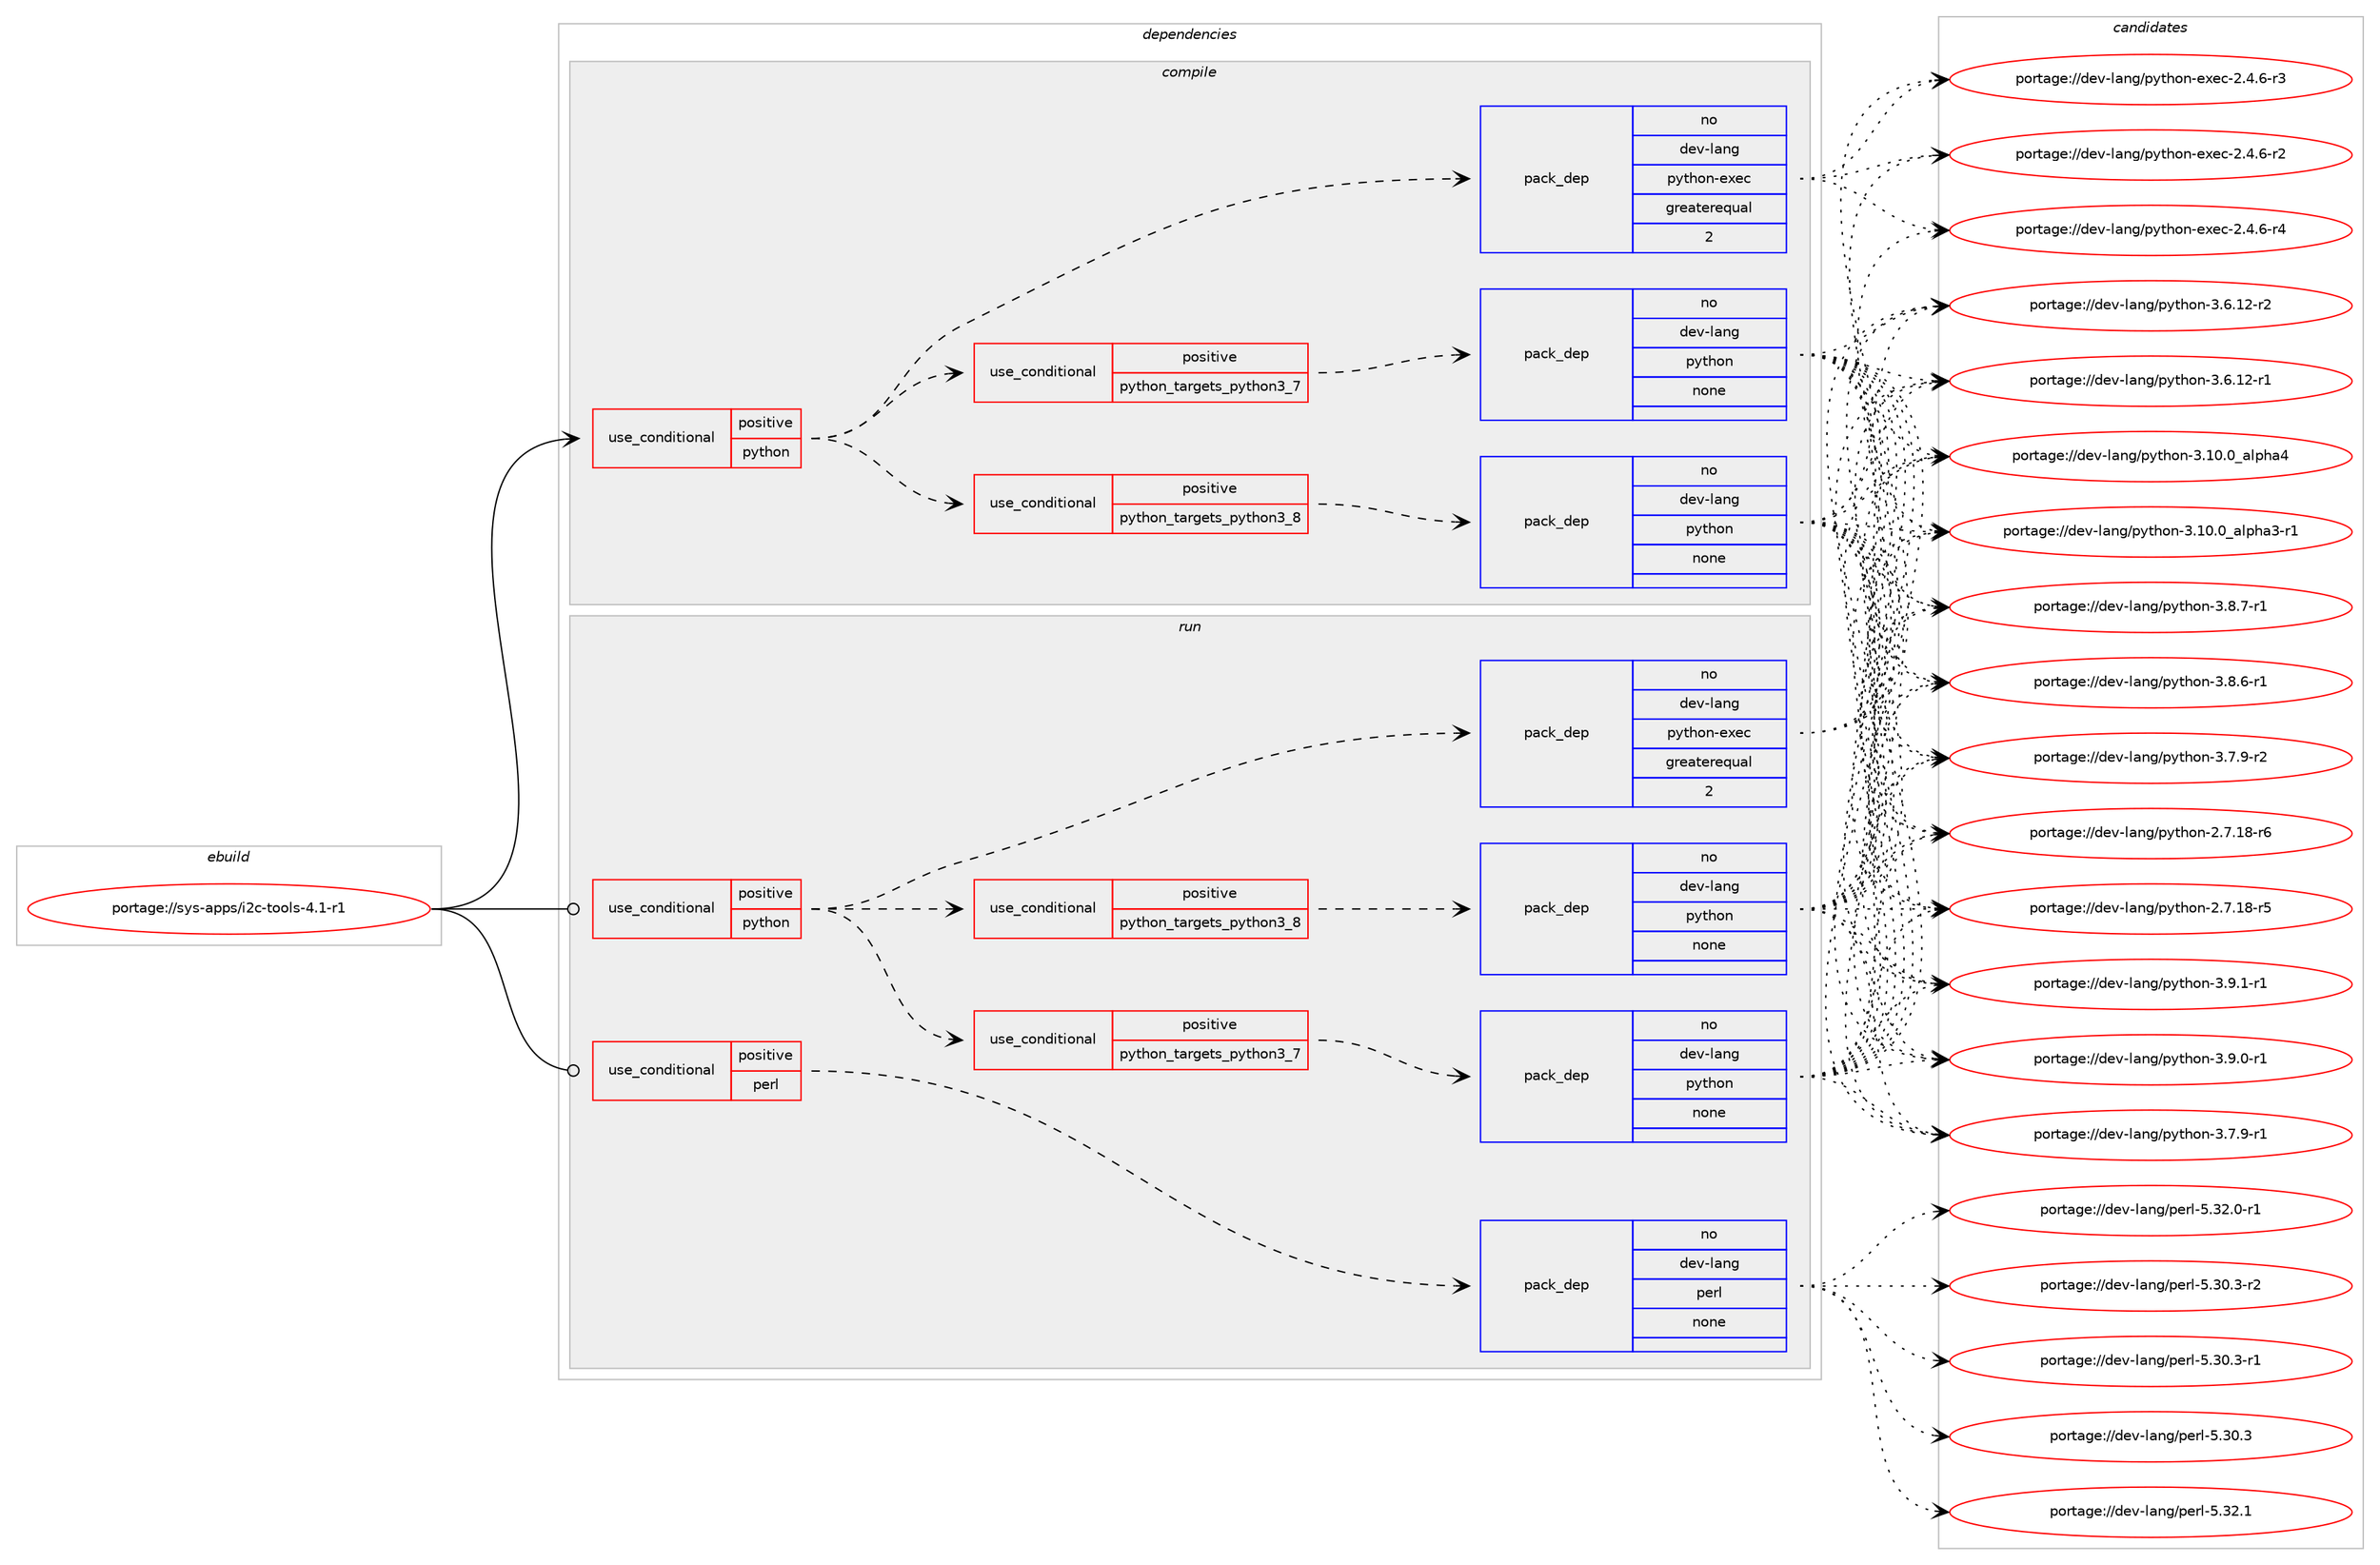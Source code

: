 digraph prolog {

# *************
# Graph options
# *************

newrank=true;
concentrate=true;
compound=true;
graph [rankdir=LR,fontname=Helvetica,fontsize=10,ranksep=1.5];#, ranksep=2.5, nodesep=0.2];
edge  [arrowhead=vee];
node  [fontname=Helvetica,fontsize=10];

# **********
# The ebuild
# **********

subgraph cluster_leftcol {
color=gray;
rank=same;
label=<<i>ebuild</i>>;
id [label="portage://sys-apps/i2c-tools-4.1-r1", color=red, width=4, href="../sys-apps/i2c-tools-4.1-r1.svg"];
}

# ****************
# The dependencies
# ****************

subgraph cluster_midcol {
color=gray;
label=<<i>dependencies</i>>;
subgraph cluster_compile {
fillcolor="#eeeeee";
style=filled;
label=<<i>compile</i>>;
subgraph cond4117 {
dependency13682 [label=<<TABLE BORDER="0" CELLBORDER="1" CELLSPACING="0" CELLPADDING="4"><TR><TD ROWSPAN="3" CELLPADDING="10">use_conditional</TD></TR><TR><TD>positive</TD></TR><TR><TD>python</TD></TR></TABLE>>, shape=none, color=red];
subgraph cond4118 {
dependency13683 [label=<<TABLE BORDER="0" CELLBORDER="1" CELLSPACING="0" CELLPADDING="4"><TR><TD ROWSPAN="3" CELLPADDING="10">use_conditional</TD></TR><TR><TD>positive</TD></TR><TR><TD>python_targets_python3_7</TD></TR></TABLE>>, shape=none, color=red];
subgraph pack9448 {
dependency13684 [label=<<TABLE BORDER="0" CELLBORDER="1" CELLSPACING="0" CELLPADDING="4" WIDTH="220"><TR><TD ROWSPAN="6" CELLPADDING="30">pack_dep</TD></TR><TR><TD WIDTH="110">no</TD></TR><TR><TD>dev-lang</TD></TR><TR><TD>python</TD></TR><TR><TD>none</TD></TR><TR><TD></TD></TR></TABLE>>, shape=none, color=blue];
}
dependency13683:e -> dependency13684:w [weight=20,style="dashed",arrowhead="vee"];
}
dependency13682:e -> dependency13683:w [weight=20,style="dashed",arrowhead="vee"];
subgraph cond4119 {
dependency13685 [label=<<TABLE BORDER="0" CELLBORDER="1" CELLSPACING="0" CELLPADDING="4"><TR><TD ROWSPAN="3" CELLPADDING="10">use_conditional</TD></TR><TR><TD>positive</TD></TR><TR><TD>python_targets_python3_8</TD></TR></TABLE>>, shape=none, color=red];
subgraph pack9449 {
dependency13686 [label=<<TABLE BORDER="0" CELLBORDER="1" CELLSPACING="0" CELLPADDING="4" WIDTH="220"><TR><TD ROWSPAN="6" CELLPADDING="30">pack_dep</TD></TR><TR><TD WIDTH="110">no</TD></TR><TR><TD>dev-lang</TD></TR><TR><TD>python</TD></TR><TR><TD>none</TD></TR><TR><TD></TD></TR></TABLE>>, shape=none, color=blue];
}
dependency13685:e -> dependency13686:w [weight=20,style="dashed",arrowhead="vee"];
}
dependency13682:e -> dependency13685:w [weight=20,style="dashed",arrowhead="vee"];
subgraph pack9450 {
dependency13687 [label=<<TABLE BORDER="0" CELLBORDER="1" CELLSPACING="0" CELLPADDING="4" WIDTH="220"><TR><TD ROWSPAN="6" CELLPADDING="30">pack_dep</TD></TR><TR><TD WIDTH="110">no</TD></TR><TR><TD>dev-lang</TD></TR><TR><TD>python-exec</TD></TR><TR><TD>greaterequal</TD></TR><TR><TD>2</TD></TR></TABLE>>, shape=none, color=blue];
}
dependency13682:e -> dependency13687:w [weight=20,style="dashed",arrowhead="vee"];
}
id:e -> dependency13682:w [weight=20,style="solid",arrowhead="vee"];
}
subgraph cluster_compileandrun {
fillcolor="#eeeeee";
style=filled;
label=<<i>compile and run</i>>;
}
subgraph cluster_run {
fillcolor="#eeeeee";
style=filled;
label=<<i>run</i>>;
subgraph cond4120 {
dependency13688 [label=<<TABLE BORDER="0" CELLBORDER="1" CELLSPACING="0" CELLPADDING="4"><TR><TD ROWSPAN="3" CELLPADDING="10">use_conditional</TD></TR><TR><TD>positive</TD></TR><TR><TD>perl</TD></TR></TABLE>>, shape=none, color=red];
subgraph pack9451 {
dependency13689 [label=<<TABLE BORDER="0" CELLBORDER="1" CELLSPACING="0" CELLPADDING="4" WIDTH="220"><TR><TD ROWSPAN="6" CELLPADDING="30">pack_dep</TD></TR><TR><TD WIDTH="110">no</TD></TR><TR><TD>dev-lang</TD></TR><TR><TD>perl</TD></TR><TR><TD>none</TD></TR><TR><TD></TD></TR></TABLE>>, shape=none, color=blue];
}
dependency13688:e -> dependency13689:w [weight=20,style="dashed",arrowhead="vee"];
}
id:e -> dependency13688:w [weight=20,style="solid",arrowhead="odot"];
subgraph cond4121 {
dependency13690 [label=<<TABLE BORDER="0" CELLBORDER="1" CELLSPACING="0" CELLPADDING="4"><TR><TD ROWSPAN="3" CELLPADDING="10">use_conditional</TD></TR><TR><TD>positive</TD></TR><TR><TD>python</TD></TR></TABLE>>, shape=none, color=red];
subgraph cond4122 {
dependency13691 [label=<<TABLE BORDER="0" CELLBORDER="1" CELLSPACING="0" CELLPADDING="4"><TR><TD ROWSPAN="3" CELLPADDING="10">use_conditional</TD></TR><TR><TD>positive</TD></TR><TR><TD>python_targets_python3_7</TD></TR></TABLE>>, shape=none, color=red];
subgraph pack9452 {
dependency13692 [label=<<TABLE BORDER="0" CELLBORDER="1" CELLSPACING="0" CELLPADDING="4" WIDTH="220"><TR><TD ROWSPAN="6" CELLPADDING="30">pack_dep</TD></TR><TR><TD WIDTH="110">no</TD></TR><TR><TD>dev-lang</TD></TR><TR><TD>python</TD></TR><TR><TD>none</TD></TR><TR><TD></TD></TR></TABLE>>, shape=none, color=blue];
}
dependency13691:e -> dependency13692:w [weight=20,style="dashed",arrowhead="vee"];
}
dependency13690:e -> dependency13691:w [weight=20,style="dashed",arrowhead="vee"];
subgraph cond4123 {
dependency13693 [label=<<TABLE BORDER="0" CELLBORDER="1" CELLSPACING="0" CELLPADDING="4"><TR><TD ROWSPAN="3" CELLPADDING="10">use_conditional</TD></TR><TR><TD>positive</TD></TR><TR><TD>python_targets_python3_8</TD></TR></TABLE>>, shape=none, color=red];
subgraph pack9453 {
dependency13694 [label=<<TABLE BORDER="0" CELLBORDER="1" CELLSPACING="0" CELLPADDING="4" WIDTH="220"><TR><TD ROWSPAN="6" CELLPADDING="30">pack_dep</TD></TR><TR><TD WIDTH="110">no</TD></TR><TR><TD>dev-lang</TD></TR><TR><TD>python</TD></TR><TR><TD>none</TD></TR><TR><TD></TD></TR></TABLE>>, shape=none, color=blue];
}
dependency13693:e -> dependency13694:w [weight=20,style="dashed",arrowhead="vee"];
}
dependency13690:e -> dependency13693:w [weight=20,style="dashed",arrowhead="vee"];
subgraph pack9454 {
dependency13695 [label=<<TABLE BORDER="0" CELLBORDER="1" CELLSPACING="0" CELLPADDING="4" WIDTH="220"><TR><TD ROWSPAN="6" CELLPADDING="30">pack_dep</TD></TR><TR><TD WIDTH="110">no</TD></TR><TR><TD>dev-lang</TD></TR><TR><TD>python-exec</TD></TR><TR><TD>greaterequal</TD></TR><TR><TD>2</TD></TR></TABLE>>, shape=none, color=blue];
}
dependency13690:e -> dependency13695:w [weight=20,style="dashed",arrowhead="vee"];
}
id:e -> dependency13690:w [weight=20,style="solid",arrowhead="odot"];
}
}

# **************
# The candidates
# **************

subgraph cluster_choices {
rank=same;
color=gray;
label=<<i>candidates</i>>;

subgraph choice9448 {
color=black;
nodesep=1;
choice1001011184510897110103471121211161041111104551465746494511449 [label="portage://dev-lang/python-3.9.1-r1", color=red, width=4,href="../dev-lang/python-3.9.1-r1.svg"];
choice1001011184510897110103471121211161041111104551465746484511449 [label="portage://dev-lang/python-3.9.0-r1", color=red, width=4,href="../dev-lang/python-3.9.0-r1.svg"];
choice1001011184510897110103471121211161041111104551465646554511449 [label="portage://dev-lang/python-3.8.7-r1", color=red, width=4,href="../dev-lang/python-3.8.7-r1.svg"];
choice1001011184510897110103471121211161041111104551465646544511449 [label="portage://dev-lang/python-3.8.6-r1", color=red, width=4,href="../dev-lang/python-3.8.6-r1.svg"];
choice1001011184510897110103471121211161041111104551465546574511450 [label="portage://dev-lang/python-3.7.9-r2", color=red, width=4,href="../dev-lang/python-3.7.9-r2.svg"];
choice1001011184510897110103471121211161041111104551465546574511449 [label="portage://dev-lang/python-3.7.9-r1", color=red, width=4,href="../dev-lang/python-3.7.9-r1.svg"];
choice100101118451089711010347112121116104111110455146544649504511450 [label="portage://dev-lang/python-3.6.12-r2", color=red, width=4,href="../dev-lang/python-3.6.12-r2.svg"];
choice100101118451089711010347112121116104111110455146544649504511449 [label="portage://dev-lang/python-3.6.12-r1", color=red, width=4,href="../dev-lang/python-3.6.12-r1.svg"];
choice1001011184510897110103471121211161041111104551464948464895971081121049752 [label="portage://dev-lang/python-3.10.0_alpha4", color=red, width=4,href="../dev-lang/python-3.10.0_alpha4.svg"];
choice10010111845108971101034711212111610411111045514649484648959710811210497514511449 [label="portage://dev-lang/python-3.10.0_alpha3-r1", color=red, width=4,href="../dev-lang/python-3.10.0_alpha3-r1.svg"];
choice100101118451089711010347112121116104111110455046554649564511454 [label="portage://dev-lang/python-2.7.18-r6", color=red, width=4,href="../dev-lang/python-2.7.18-r6.svg"];
choice100101118451089711010347112121116104111110455046554649564511453 [label="portage://dev-lang/python-2.7.18-r5", color=red, width=4,href="../dev-lang/python-2.7.18-r5.svg"];
dependency13684:e -> choice1001011184510897110103471121211161041111104551465746494511449:w [style=dotted,weight="100"];
dependency13684:e -> choice1001011184510897110103471121211161041111104551465746484511449:w [style=dotted,weight="100"];
dependency13684:e -> choice1001011184510897110103471121211161041111104551465646554511449:w [style=dotted,weight="100"];
dependency13684:e -> choice1001011184510897110103471121211161041111104551465646544511449:w [style=dotted,weight="100"];
dependency13684:e -> choice1001011184510897110103471121211161041111104551465546574511450:w [style=dotted,weight="100"];
dependency13684:e -> choice1001011184510897110103471121211161041111104551465546574511449:w [style=dotted,weight="100"];
dependency13684:e -> choice100101118451089711010347112121116104111110455146544649504511450:w [style=dotted,weight="100"];
dependency13684:e -> choice100101118451089711010347112121116104111110455146544649504511449:w [style=dotted,weight="100"];
dependency13684:e -> choice1001011184510897110103471121211161041111104551464948464895971081121049752:w [style=dotted,weight="100"];
dependency13684:e -> choice10010111845108971101034711212111610411111045514649484648959710811210497514511449:w [style=dotted,weight="100"];
dependency13684:e -> choice100101118451089711010347112121116104111110455046554649564511454:w [style=dotted,weight="100"];
dependency13684:e -> choice100101118451089711010347112121116104111110455046554649564511453:w [style=dotted,weight="100"];
}
subgraph choice9449 {
color=black;
nodesep=1;
choice1001011184510897110103471121211161041111104551465746494511449 [label="portage://dev-lang/python-3.9.1-r1", color=red, width=4,href="../dev-lang/python-3.9.1-r1.svg"];
choice1001011184510897110103471121211161041111104551465746484511449 [label="portage://dev-lang/python-3.9.0-r1", color=red, width=4,href="../dev-lang/python-3.9.0-r1.svg"];
choice1001011184510897110103471121211161041111104551465646554511449 [label="portage://dev-lang/python-3.8.7-r1", color=red, width=4,href="../dev-lang/python-3.8.7-r1.svg"];
choice1001011184510897110103471121211161041111104551465646544511449 [label="portage://dev-lang/python-3.8.6-r1", color=red, width=4,href="../dev-lang/python-3.8.6-r1.svg"];
choice1001011184510897110103471121211161041111104551465546574511450 [label="portage://dev-lang/python-3.7.9-r2", color=red, width=4,href="../dev-lang/python-3.7.9-r2.svg"];
choice1001011184510897110103471121211161041111104551465546574511449 [label="portage://dev-lang/python-3.7.9-r1", color=red, width=4,href="../dev-lang/python-3.7.9-r1.svg"];
choice100101118451089711010347112121116104111110455146544649504511450 [label="portage://dev-lang/python-3.6.12-r2", color=red, width=4,href="../dev-lang/python-3.6.12-r2.svg"];
choice100101118451089711010347112121116104111110455146544649504511449 [label="portage://dev-lang/python-3.6.12-r1", color=red, width=4,href="../dev-lang/python-3.6.12-r1.svg"];
choice1001011184510897110103471121211161041111104551464948464895971081121049752 [label="portage://dev-lang/python-3.10.0_alpha4", color=red, width=4,href="../dev-lang/python-3.10.0_alpha4.svg"];
choice10010111845108971101034711212111610411111045514649484648959710811210497514511449 [label="portage://dev-lang/python-3.10.0_alpha3-r1", color=red, width=4,href="../dev-lang/python-3.10.0_alpha3-r1.svg"];
choice100101118451089711010347112121116104111110455046554649564511454 [label="portage://dev-lang/python-2.7.18-r6", color=red, width=4,href="../dev-lang/python-2.7.18-r6.svg"];
choice100101118451089711010347112121116104111110455046554649564511453 [label="portage://dev-lang/python-2.7.18-r5", color=red, width=4,href="../dev-lang/python-2.7.18-r5.svg"];
dependency13686:e -> choice1001011184510897110103471121211161041111104551465746494511449:w [style=dotted,weight="100"];
dependency13686:e -> choice1001011184510897110103471121211161041111104551465746484511449:w [style=dotted,weight="100"];
dependency13686:e -> choice1001011184510897110103471121211161041111104551465646554511449:w [style=dotted,weight="100"];
dependency13686:e -> choice1001011184510897110103471121211161041111104551465646544511449:w [style=dotted,weight="100"];
dependency13686:e -> choice1001011184510897110103471121211161041111104551465546574511450:w [style=dotted,weight="100"];
dependency13686:e -> choice1001011184510897110103471121211161041111104551465546574511449:w [style=dotted,weight="100"];
dependency13686:e -> choice100101118451089711010347112121116104111110455146544649504511450:w [style=dotted,weight="100"];
dependency13686:e -> choice100101118451089711010347112121116104111110455146544649504511449:w [style=dotted,weight="100"];
dependency13686:e -> choice1001011184510897110103471121211161041111104551464948464895971081121049752:w [style=dotted,weight="100"];
dependency13686:e -> choice10010111845108971101034711212111610411111045514649484648959710811210497514511449:w [style=dotted,weight="100"];
dependency13686:e -> choice100101118451089711010347112121116104111110455046554649564511454:w [style=dotted,weight="100"];
dependency13686:e -> choice100101118451089711010347112121116104111110455046554649564511453:w [style=dotted,weight="100"];
}
subgraph choice9450 {
color=black;
nodesep=1;
choice10010111845108971101034711212111610411111045101120101994550465246544511452 [label="portage://dev-lang/python-exec-2.4.6-r4", color=red, width=4,href="../dev-lang/python-exec-2.4.6-r4.svg"];
choice10010111845108971101034711212111610411111045101120101994550465246544511451 [label="portage://dev-lang/python-exec-2.4.6-r3", color=red, width=4,href="../dev-lang/python-exec-2.4.6-r3.svg"];
choice10010111845108971101034711212111610411111045101120101994550465246544511450 [label="portage://dev-lang/python-exec-2.4.6-r2", color=red, width=4,href="../dev-lang/python-exec-2.4.6-r2.svg"];
dependency13687:e -> choice10010111845108971101034711212111610411111045101120101994550465246544511452:w [style=dotted,weight="100"];
dependency13687:e -> choice10010111845108971101034711212111610411111045101120101994550465246544511451:w [style=dotted,weight="100"];
dependency13687:e -> choice10010111845108971101034711212111610411111045101120101994550465246544511450:w [style=dotted,weight="100"];
}
subgraph choice9451 {
color=black;
nodesep=1;
choice10010111845108971101034711210111410845534651504649 [label="portage://dev-lang/perl-5.32.1", color=red, width=4,href="../dev-lang/perl-5.32.1.svg"];
choice100101118451089711010347112101114108455346515046484511449 [label="portage://dev-lang/perl-5.32.0-r1", color=red, width=4,href="../dev-lang/perl-5.32.0-r1.svg"];
choice100101118451089711010347112101114108455346514846514511450 [label="portage://dev-lang/perl-5.30.3-r2", color=red, width=4,href="../dev-lang/perl-5.30.3-r2.svg"];
choice100101118451089711010347112101114108455346514846514511449 [label="portage://dev-lang/perl-5.30.3-r1", color=red, width=4,href="../dev-lang/perl-5.30.3-r1.svg"];
choice10010111845108971101034711210111410845534651484651 [label="portage://dev-lang/perl-5.30.3", color=red, width=4,href="../dev-lang/perl-5.30.3.svg"];
dependency13689:e -> choice10010111845108971101034711210111410845534651504649:w [style=dotted,weight="100"];
dependency13689:e -> choice100101118451089711010347112101114108455346515046484511449:w [style=dotted,weight="100"];
dependency13689:e -> choice100101118451089711010347112101114108455346514846514511450:w [style=dotted,weight="100"];
dependency13689:e -> choice100101118451089711010347112101114108455346514846514511449:w [style=dotted,weight="100"];
dependency13689:e -> choice10010111845108971101034711210111410845534651484651:w [style=dotted,weight="100"];
}
subgraph choice9452 {
color=black;
nodesep=1;
choice1001011184510897110103471121211161041111104551465746494511449 [label="portage://dev-lang/python-3.9.1-r1", color=red, width=4,href="../dev-lang/python-3.9.1-r1.svg"];
choice1001011184510897110103471121211161041111104551465746484511449 [label="portage://dev-lang/python-3.9.0-r1", color=red, width=4,href="../dev-lang/python-3.9.0-r1.svg"];
choice1001011184510897110103471121211161041111104551465646554511449 [label="portage://dev-lang/python-3.8.7-r1", color=red, width=4,href="../dev-lang/python-3.8.7-r1.svg"];
choice1001011184510897110103471121211161041111104551465646544511449 [label="portage://dev-lang/python-3.8.6-r1", color=red, width=4,href="../dev-lang/python-3.8.6-r1.svg"];
choice1001011184510897110103471121211161041111104551465546574511450 [label="portage://dev-lang/python-3.7.9-r2", color=red, width=4,href="../dev-lang/python-3.7.9-r2.svg"];
choice1001011184510897110103471121211161041111104551465546574511449 [label="portage://dev-lang/python-3.7.9-r1", color=red, width=4,href="../dev-lang/python-3.7.9-r1.svg"];
choice100101118451089711010347112121116104111110455146544649504511450 [label="portage://dev-lang/python-3.6.12-r2", color=red, width=4,href="../dev-lang/python-3.6.12-r2.svg"];
choice100101118451089711010347112121116104111110455146544649504511449 [label="portage://dev-lang/python-3.6.12-r1", color=red, width=4,href="../dev-lang/python-3.6.12-r1.svg"];
choice1001011184510897110103471121211161041111104551464948464895971081121049752 [label="portage://dev-lang/python-3.10.0_alpha4", color=red, width=4,href="../dev-lang/python-3.10.0_alpha4.svg"];
choice10010111845108971101034711212111610411111045514649484648959710811210497514511449 [label="portage://dev-lang/python-3.10.0_alpha3-r1", color=red, width=4,href="../dev-lang/python-3.10.0_alpha3-r1.svg"];
choice100101118451089711010347112121116104111110455046554649564511454 [label="portage://dev-lang/python-2.7.18-r6", color=red, width=4,href="../dev-lang/python-2.7.18-r6.svg"];
choice100101118451089711010347112121116104111110455046554649564511453 [label="portage://dev-lang/python-2.7.18-r5", color=red, width=4,href="../dev-lang/python-2.7.18-r5.svg"];
dependency13692:e -> choice1001011184510897110103471121211161041111104551465746494511449:w [style=dotted,weight="100"];
dependency13692:e -> choice1001011184510897110103471121211161041111104551465746484511449:w [style=dotted,weight="100"];
dependency13692:e -> choice1001011184510897110103471121211161041111104551465646554511449:w [style=dotted,weight="100"];
dependency13692:e -> choice1001011184510897110103471121211161041111104551465646544511449:w [style=dotted,weight="100"];
dependency13692:e -> choice1001011184510897110103471121211161041111104551465546574511450:w [style=dotted,weight="100"];
dependency13692:e -> choice1001011184510897110103471121211161041111104551465546574511449:w [style=dotted,weight="100"];
dependency13692:e -> choice100101118451089711010347112121116104111110455146544649504511450:w [style=dotted,weight="100"];
dependency13692:e -> choice100101118451089711010347112121116104111110455146544649504511449:w [style=dotted,weight="100"];
dependency13692:e -> choice1001011184510897110103471121211161041111104551464948464895971081121049752:w [style=dotted,weight="100"];
dependency13692:e -> choice10010111845108971101034711212111610411111045514649484648959710811210497514511449:w [style=dotted,weight="100"];
dependency13692:e -> choice100101118451089711010347112121116104111110455046554649564511454:w [style=dotted,weight="100"];
dependency13692:e -> choice100101118451089711010347112121116104111110455046554649564511453:w [style=dotted,weight="100"];
}
subgraph choice9453 {
color=black;
nodesep=1;
choice1001011184510897110103471121211161041111104551465746494511449 [label="portage://dev-lang/python-3.9.1-r1", color=red, width=4,href="../dev-lang/python-3.9.1-r1.svg"];
choice1001011184510897110103471121211161041111104551465746484511449 [label="portage://dev-lang/python-3.9.0-r1", color=red, width=4,href="../dev-lang/python-3.9.0-r1.svg"];
choice1001011184510897110103471121211161041111104551465646554511449 [label="portage://dev-lang/python-3.8.7-r1", color=red, width=4,href="../dev-lang/python-3.8.7-r1.svg"];
choice1001011184510897110103471121211161041111104551465646544511449 [label="portage://dev-lang/python-3.8.6-r1", color=red, width=4,href="../dev-lang/python-3.8.6-r1.svg"];
choice1001011184510897110103471121211161041111104551465546574511450 [label="portage://dev-lang/python-3.7.9-r2", color=red, width=4,href="../dev-lang/python-3.7.9-r2.svg"];
choice1001011184510897110103471121211161041111104551465546574511449 [label="portage://dev-lang/python-3.7.9-r1", color=red, width=4,href="../dev-lang/python-3.7.9-r1.svg"];
choice100101118451089711010347112121116104111110455146544649504511450 [label="portage://dev-lang/python-3.6.12-r2", color=red, width=4,href="../dev-lang/python-3.6.12-r2.svg"];
choice100101118451089711010347112121116104111110455146544649504511449 [label="portage://dev-lang/python-3.6.12-r1", color=red, width=4,href="../dev-lang/python-3.6.12-r1.svg"];
choice1001011184510897110103471121211161041111104551464948464895971081121049752 [label="portage://dev-lang/python-3.10.0_alpha4", color=red, width=4,href="../dev-lang/python-3.10.0_alpha4.svg"];
choice10010111845108971101034711212111610411111045514649484648959710811210497514511449 [label="portage://dev-lang/python-3.10.0_alpha3-r1", color=red, width=4,href="../dev-lang/python-3.10.0_alpha3-r1.svg"];
choice100101118451089711010347112121116104111110455046554649564511454 [label="portage://dev-lang/python-2.7.18-r6", color=red, width=4,href="../dev-lang/python-2.7.18-r6.svg"];
choice100101118451089711010347112121116104111110455046554649564511453 [label="portage://dev-lang/python-2.7.18-r5", color=red, width=4,href="../dev-lang/python-2.7.18-r5.svg"];
dependency13694:e -> choice1001011184510897110103471121211161041111104551465746494511449:w [style=dotted,weight="100"];
dependency13694:e -> choice1001011184510897110103471121211161041111104551465746484511449:w [style=dotted,weight="100"];
dependency13694:e -> choice1001011184510897110103471121211161041111104551465646554511449:w [style=dotted,weight="100"];
dependency13694:e -> choice1001011184510897110103471121211161041111104551465646544511449:w [style=dotted,weight="100"];
dependency13694:e -> choice1001011184510897110103471121211161041111104551465546574511450:w [style=dotted,weight="100"];
dependency13694:e -> choice1001011184510897110103471121211161041111104551465546574511449:w [style=dotted,weight="100"];
dependency13694:e -> choice100101118451089711010347112121116104111110455146544649504511450:w [style=dotted,weight="100"];
dependency13694:e -> choice100101118451089711010347112121116104111110455146544649504511449:w [style=dotted,weight="100"];
dependency13694:e -> choice1001011184510897110103471121211161041111104551464948464895971081121049752:w [style=dotted,weight="100"];
dependency13694:e -> choice10010111845108971101034711212111610411111045514649484648959710811210497514511449:w [style=dotted,weight="100"];
dependency13694:e -> choice100101118451089711010347112121116104111110455046554649564511454:w [style=dotted,weight="100"];
dependency13694:e -> choice100101118451089711010347112121116104111110455046554649564511453:w [style=dotted,weight="100"];
}
subgraph choice9454 {
color=black;
nodesep=1;
choice10010111845108971101034711212111610411111045101120101994550465246544511452 [label="portage://dev-lang/python-exec-2.4.6-r4", color=red, width=4,href="../dev-lang/python-exec-2.4.6-r4.svg"];
choice10010111845108971101034711212111610411111045101120101994550465246544511451 [label="portage://dev-lang/python-exec-2.4.6-r3", color=red, width=4,href="../dev-lang/python-exec-2.4.6-r3.svg"];
choice10010111845108971101034711212111610411111045101120101994550465246544511450 [label="portage://dev-lang/python-exec-2.4.6-r2", color=red, width=4,href="../dev-lang/python-exec-2.4.6-r2.svg"];
dependency13695:e -> choice10010111845108971101034711212111610411111045101120101994550465246544511452:w [style=dotted,weight="100"];
dependency13695:e -> choice10010111845108971101034711212111610411111045101120101994550465246544511451:w [style=dotted,weight="100"];
dependency13695:e -> choice10010111845108971101034711212111610411111045101120101994550465246544511450:w [style=dotted,weight="100"];
}
}

}
